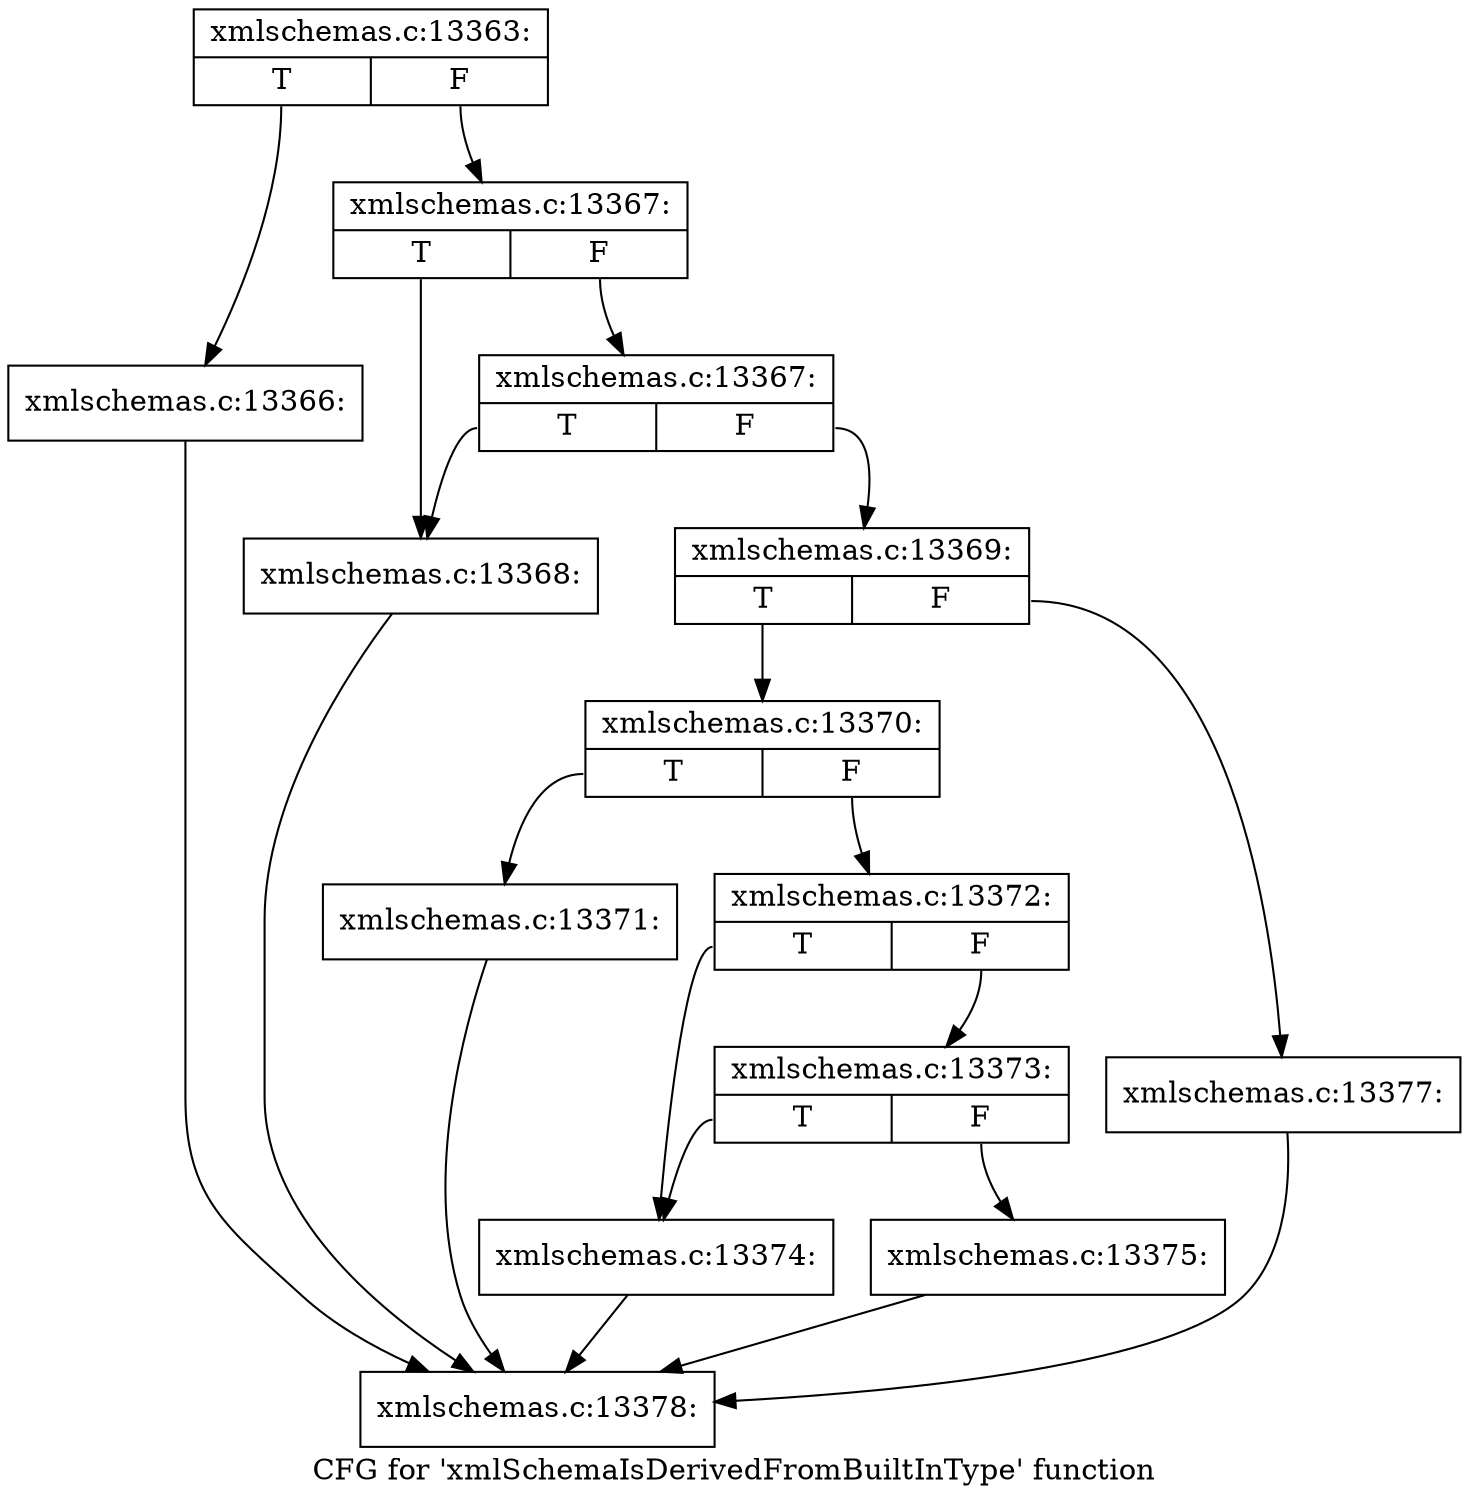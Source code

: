 digraph "CFG for 'xmlSchemaIsDerivedFromBuiltInType' function" {
	label="CFG for 'xmlSchemaIsDerivedFromBuiltInType' function";

	Node0x5200df0 [shape=record,label="{xmlschemas.c:13363:|{<s0>T|<s1>F}}"];
	Node0x5200df0:s0 -> Node0x5201230;
	Node0x5200df0:s1 -> Node0x5201280;
	Node0x5201230 [shape=record,label="{xmlschemas.c:13366:}"];
	Node0x5201230 -> Node0x5205dc0;
	Node0x5201280 [shape=record,label="{xmlschemas.c:13367:|{<s0>T|<s1>F}}"];
	Node0x5201280:s0 -> Node0x52068e0;
	Node0x5201280:s1 -> Node0x5206980;
	Node0x5206980 [shape=record,label="{xmlschemas.c:13367:|{<s0>T|<s1>F}}"];
	Node0x5206980:s0 -> Node0x52068e0;
	Node0x5206980:s1 -> Node0x5206930;
	Node0x52068e0 [shape=record,label="{xmlschemas.c:13368:}"];
	Node0x52068e0 -> Node0x5205dc0;
	Node0x5206930 [shape=record,label="{xmlschemas.c:13369:|{<s0>T|<s1>F}}"];
	Node0x5206930:s0 -> Node0x52070f0;
	Node0x5206930:s1 -> Node0x5207140;
	Node0x52070f0 [shape=record,label="{xmlschemas.c:13370:|{<s0>T|<s1>F}}"];
	Node0x52070f0:s0 -> Node0x5207630;
	Node0x52070f0:s1 -> Node0x5207680;
	Node0x5207630 [shape=record,label="{xmlschemas.c:13371:}"];
	Node0x5207630 -> Node0x5205dc0;
	Node0x5207680 [shape=record,label="{xmlschemas.c:13372:|{<s0>T|<s1>F}}"];
	Node0x5207680:s0 -> Node0x5207c40;
	Node0x5207680:s1 -> Node0x5207ce0;
	Node0x5207ce0 [shape=record,label="{xmlschemas.c:13373:|{<s0>T|<s1>F}}"];
	Node0x5207ce0:s0 -> Node0x5207c40;
	Node0x5207ce0:s1 -> Node0x5207c90;
	Node0x5207c40 [shape=record,label="{xmlschemas.c:13374:}"];
	Node0x5207c40 -> Node0x5205dc0;
	Node0x5207c90 [shape=record,label="{xmlschemas.c:13375:}"];
	Node0x5207c90 -> Node0x5205dc0;
	Node0x5207140 [shape=record,label="{xmlschemas.c:13377:}"];
	Node0x5207140 -> Node0x5205dc0;
	Node0x5205dc0 [shape=record,label="{xmlschemas.c:13378:}"];
}
